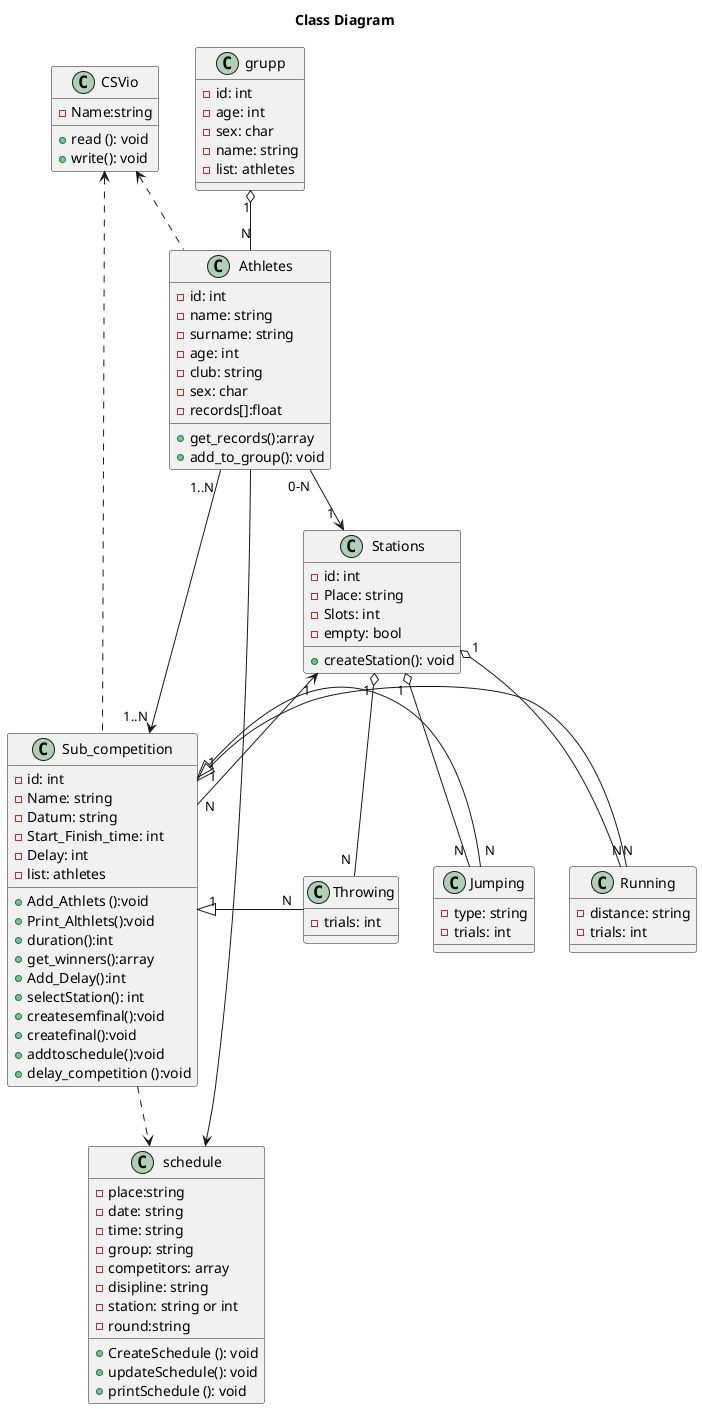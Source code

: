 @startuml Class Diagram
title Class Diagram

class CSVio
{
	-Name:string
	
	+read (): void
	+write(): void
	
}

' interface schedule
class schedule
{
	-place:string
	-date: string
	-time: string
	-group: string
	-competitors: array
	-disipline: string
	-station: string or int
	-round:string 
	+CreateSchedule (): void
	+updateSchedule(): void
	+printSchedule (): void
}

class Stations
{
	-id: int
	-Place: string
	-Slots: int
	-empty: bool
	+createStation(): void
}

class grupp
{
	-id: int
	-age: int
	-sex: char
	-name: string
	-list: athletes
}
class Athletes
{
	-id: int
	-name: string
	-surname: string
	-age: int
	-club: string
	-sex: char
	-records[]:float

	+get_records():array
	+add_to_group(): void
}

class Sub_competition
{
	-id: int
	-Name: string
	-Datum: string
	-Start_Finish_time: int
	-Delay: int
	-list: athletes

	+Add_Athlets ():void
	+Print_Althlets():void
	+duration():int
	+get_winners():array
	+Add_Delay():int
	+selectStation(): int
	+createsemfinal():void
	+createfinal():void
	+addtoschedule():void
	+delay_competition ():void 
}

class Running
{
	-distance: string
	-trials: int
}

class Jumping
{
	-type: string
	-trials: int
}

class Throwing
{
	-trials: int
}


CSVio <-. Athletes
Athletes " 0-N "--> " 1 " Stations
Athletes --> schedule

Athletes" 1..N " --> " 1..N " Sub_competition
CSVio <-. Sub_competition 

Sub_competition " 1 " <|- " N " Running
Sub_competition " 1 " <|- " N " Jumping
Sub_competition " 1 " <|- " N " Throwing

Stations " 1 " o-- " N " Running
Stations " 1 " o-- " N " Jumping
Stations " 1 " o-- " N " Throwing

Sub_competition .-> schedule
Stations "1" <-- "N" Sub_competition
grupp "1" o-- "N" Athletes
@enduml

' @startuml
' title Class Diagram

' class CSV_FILE
' {
' 	-Name:string
	
' 	+read (): void
' 	+write(): void	
' }

' interface schedule 
' {
' 	+CreateSchedule (): void
' 	+updateSchedule(): void
' 	+printSchedule (): void
	
' }

' class Stations
' {
' 	-Place: string
' 	-Slots: int
' 	-empty: bool
' 	+createStation(): void
' }

' class Athletes 
' {
' 	-Name: string
' 	-surname:string
' 	-Age: int
' 	-Club: string
' 	-Sex: char
' 	-Records[]:float
	
' 	+get_records():array
' 	+add_to_group(): void
' }

' class Sup_comptition
' {
' 	-Name: string 
' 	-Datum: string
' 	-Start_Finish_time: int
' 	-Delay: int
' 	-list: athletes
	
' 	+Add_Athlets ():void 
' 	+Print_Althlets():void
' 	+duration():int 
' 	+get_winners():array
' 	+Add_Delay():int	
' 	+selectStation(): int
' }

' class Running 
' {
' 	-distince: string
' 	-trials: int
' }

' class Jumping 
' {
' 	-Type: string
' 	-trials: int
' }

' class Throwing 
' {
' 	-trials: int
' }


' Athletes .-> CSV_FILE
' Athletes " 0-N ".-> " 1 " Stations

' Athletes" 1 " - " 1.. " Sup_comptition 
' Sup_comptition .-> schedule

' Sup_comptition " 1 " *-- " N " Running
' Sup_comptition " 1 " *-- " N " Jumping
' Sup_comptition " 1 " *-- " N " Throwing

' Stations " 1 " o-- " N " Running
' Stations " 1 " o-- " N " Jumping
' Stations " 1 " o-- " N " Throwing

' @enduml


' @startuml
' title Class Diagram

' interface CSV_FILE
' {
' 	-Name:string
	
' 	+read (): void
' 	+write(): void	
' }

' class Stations
' {
' 	-Pleace: string
' 	-Slots: int
' }

' class Athlets 
' {
' 	-Name: string
' 	-surname:string
' 	-Age: int
' 	-Club: string
' 	-Sex: char
' 	-Records[]:float
	
' 	+get_records():array
' }

' class Sup_comptition
' {
' 	-Name: string 
' 	-Datum: string
' 	-Start_Finish_time: int
' 	-Delay: int
' 	-list: array 
	
' 	+Add_Athlets ():void 
' 	+Print_Althlets():void
' 	+duration():int 
' 	+get_winner():array
' 	+Add_Delay():int	
' }

' class Running 
' {
' 	-distince: string
' 	-trials: int
' }

' class Jumping 
' {
' 	-Typ: string
' 	-trials: int
' }

' class Throwing 
' {
' 	-trials: int
' }


' Athlets .-> CSV_FILE
' Athlets " 0-N ".-> " 1 " Stations

' Athlets" 1 " - " 1.. " Sup_comptition 

' Sup_comptition " 1 " *-- " N " Running
' Sup_comptition " 1 " *-- " N " Jumping
' Sup_comptition " 1 " *-- " N " Throwing

' Stations " 1 " o-- " N " Running
' Stations " 1 " o-- " N " Jumping
' Stations " 1 " o-- " N " Throwing

' @enduml